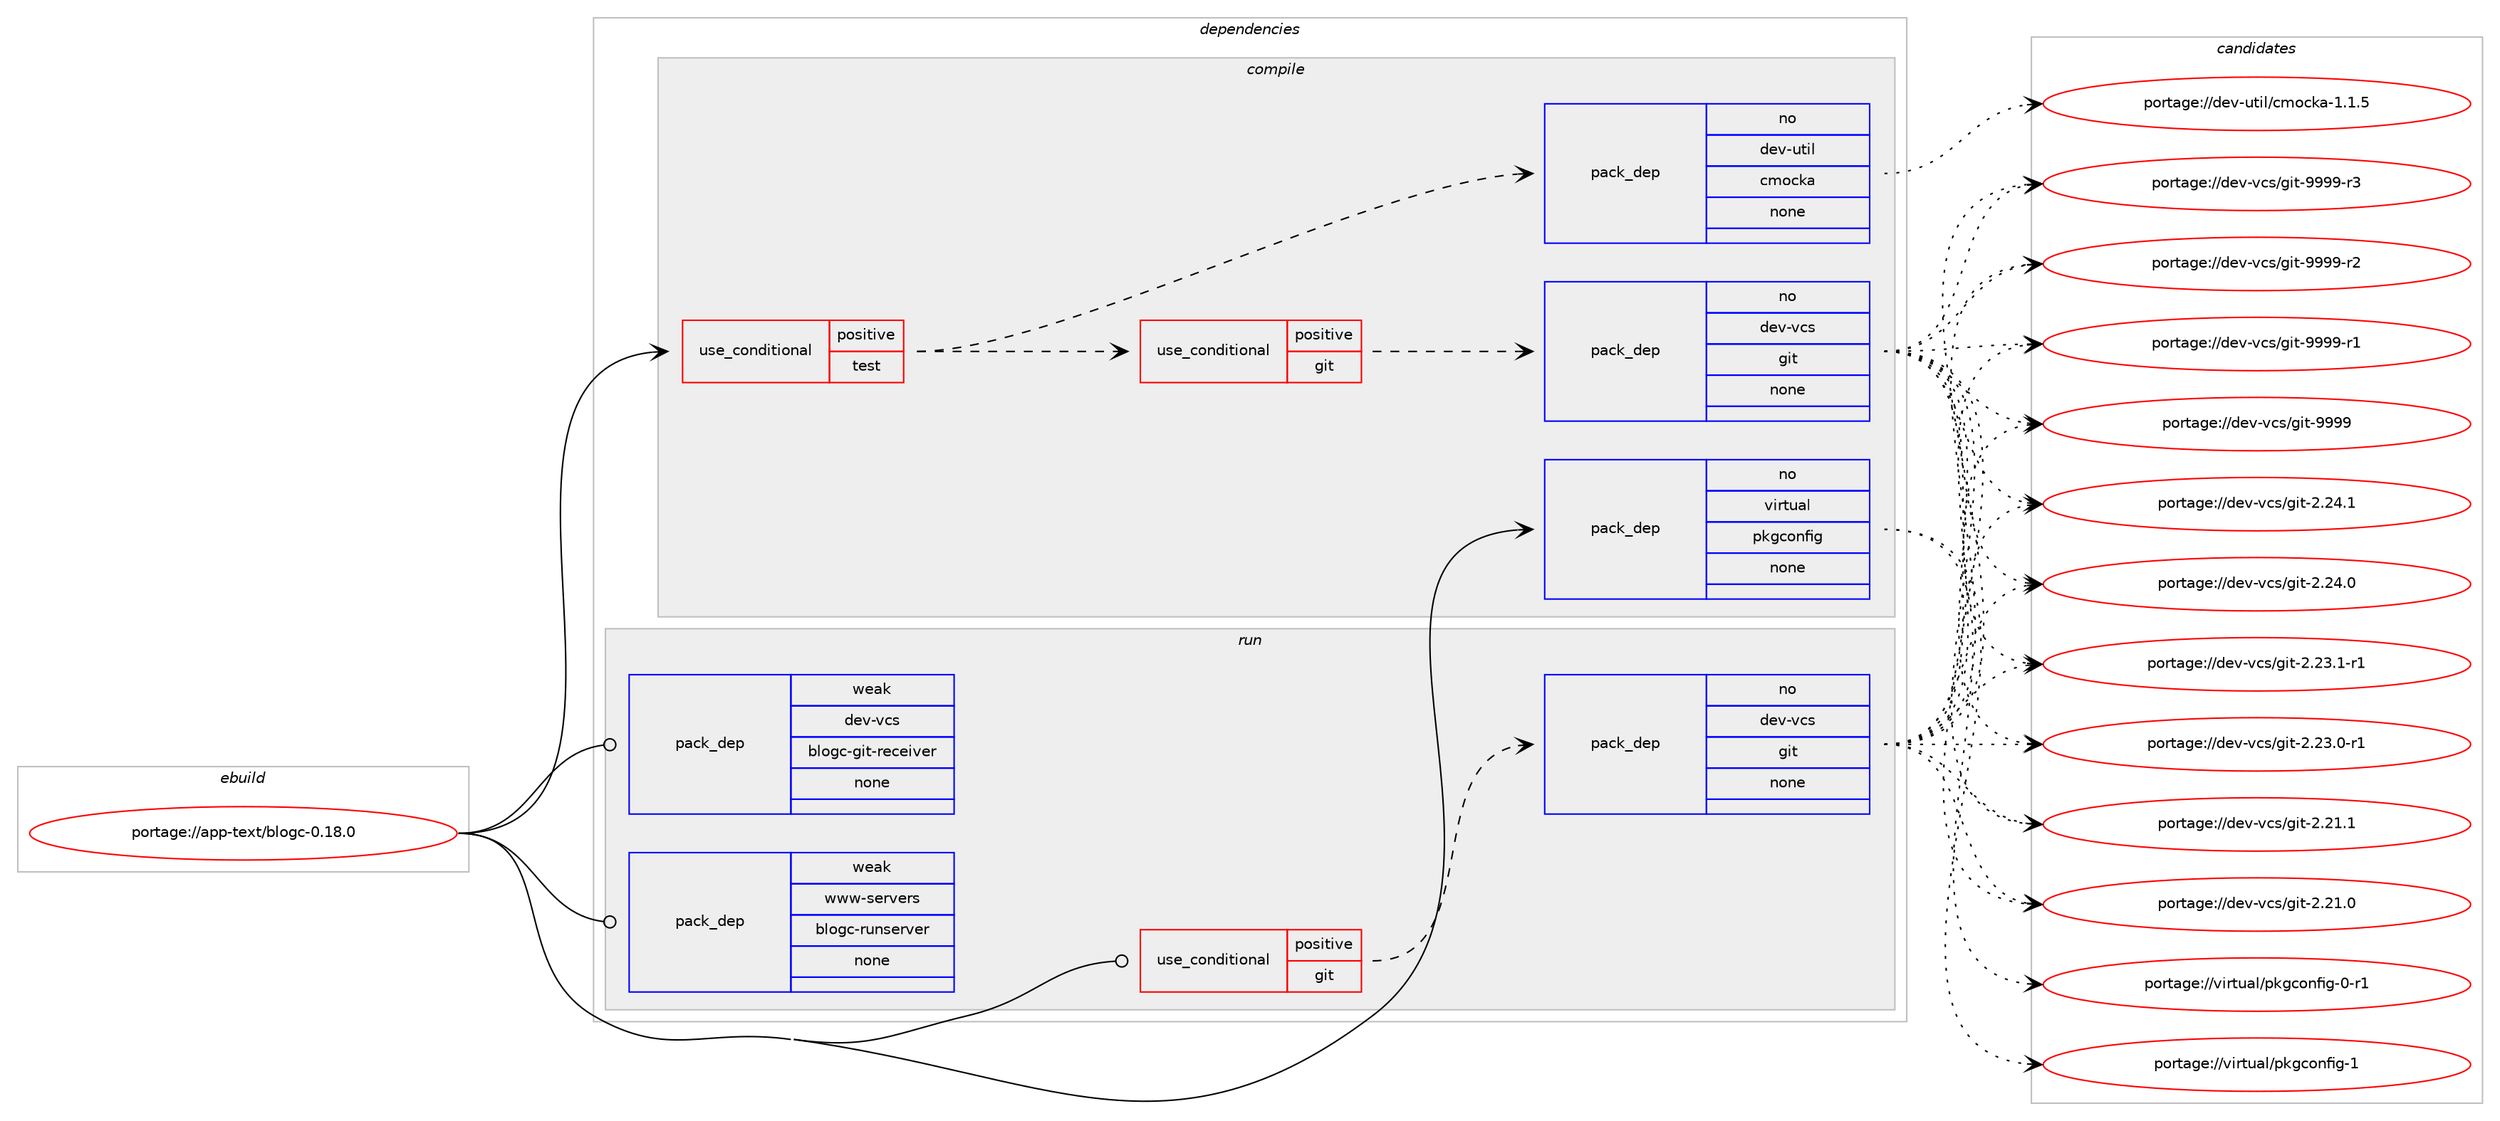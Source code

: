 digraph prolog {

# *************
# Graph options
# *************

newrank=true;
concentrate=true;
compound=true;
graph [rankdir=LR,fontname=Helvetica,fontsize=10,ranksep=1.5];#, ranksep=2.5, nodesep=0.2];
edge  [arrowhead=vee];
node  [fontname=Helvetica,fontsize=10];

# **********
# The ebuild
# **********

subgraph cluster_leftcol {
color=gray;
rank=same;
label=<<i>ebuild</i>>;
id [label="portage://app-text/blogc-0.18.0", color=red, width=4, href="../app-text/blogc-0.18.0.svg"];
}

# ****************
# The dependencies
# ****************

subgraph cluster_midcol {
color=gray;
label=<<i>dependencies</i>>;
subgraph cluster_compile {
fillcolor="#eeeeee";
style=filled;
label=<<i>compile</i>>;
subgraph cond140628 {
dependency599646 [label=<<TABLE BORDER="0" CELLBORDER="1" CELLSPACING="0" CELLPADDING="4"><TR><TD ROWSPAN="3" CELLPADDING="10">use_conditional</TD></TR><TR><TD>positive</TD></TR><TR><TD>test</TD></TR></TABLE>>, shape=none, color=red];
subgraph cond140629 {
dependency599647 [label=<<TABLE BORDER="0" CELLBORDER="1" CELLSPACING="0" CELLPADDING="4"><TR><TD ROWSPAN="3" CELLPADDING="10">use_conditional</TD></TR><TR><TD>positive</TD></TR><TR><TD>git</TD></TR></TABLE>>, shape=none, color=red];
subgraph pack451019 {
dependency599648 [label=<<TABLE BORDER="0" CELLBORDER="1" CELLSPACING="0" CELLPADDING="4" WIDTH="220"><TR><TD ROWSPAN="6" CELLPADDING="30">pack_dep</TD></TR><TR><TD WIDTH="110">no</TD></TR><TR><TD>dev-vcs</TD></TR><TR><TD>git</TD></TR><TR><TD>none</TD></TR><TR><TD></TD></TR></TABLE>>, shape=none, color=blue];
}
dependency599647:e -> dependency599648:w [weight=20,style="dashed",arrowhead="vee"];
}
dependency599646:e -> dependency599647:w [weight=20,style="dashed",arrowhead="vee"];
subgraph pack451020 {
dependency599649 [label=<<TABLE BORDER="0" CELLBORDER="1" CELLSPACING="0" CELLPADDING="4" WIDTH="220"><TR><TD ROWSPAN="6" CELLPADDING="30">pack_dep</TD></TR><TR><TD WIDTH="110">no</TD></TR><TR><TD>dev-util</TD></TR><TR><TD>cmocka</TD></TR><TR><TD>none</TD></TR><TR><TD></TD></TR></TABLE>>, shape=none, color=blue];
}
dependency599646:e -> dependency599649:w [weight=20,style="dashed",arrowhead="vee"];
}
id:e -> dependency599646:w [weight=20,style="solid",arrowhead="vee"];
subgraph pack451021 {
dependency599650 [label=<<TABLE BORDER="0" CELLBORDER="1" CELLSPACING="0" CELLPADDING="4" WIDTH="220"><TR><TD ROWSPAN="6" CELLPADDING="30">pack_dep</TD></TR><TR><TD WIDTH="110">no</TD></TR><TR><TD>virtual</TD></TR><TR><TD>pkgconfig</TD></TR><TR><TD>none</TD></TR><TR><TD></TD></TR></TABLE>>, shape=none, color=blue];
}
id:e -> dependency599650:w [weight=20,style="solid",arrowhead="vee"];
}
subgraph cluster_compileandrun {
fillcolor="#eeeeee";
style=filled;
label=<<i>compile and run</i>>;
}
subgraph cluster_run {
fillcolor="#eeeeee";
style=filled;
label=<<i>run</i>>;
subgraph cond140630 {
dependency599651 [label=<<TABLE BORDER="0" CELLBORDER="1" CELLSPACING="0" CELLPADDING="4"><TR><TD ROWSPAN="3" CELLPADDING="10">use_conditional</TD></TR><TR><TD>positive</TD></TR><TR><TD>git</TD></TR></TABLE>>, shape=none, color=red];
subgraph pack451022 {
dependency599652 [label=<<TABLE BORDER="0" CELLBORDER="1" CELLSPACING="0" CELLPADDING="4" WIDTH="220"><TR><TD ROWSPAN="6" CELLPADDING="30">pack_dep</TD></TR><TR><TD WIDTH="110">no</TD></TR><TR><TD>dev-vcs</TD></TR><TR><TD>git</TD></TR><TR><TD>none</TD></TR><TR><TD></TD></TR></TABLE>>, shape=none, color=blue];
}
dependency599651:e -> dependency599652:w [weight=20,style="dashed",arrowhead="vee"];
}
id:e -> dependency599651:w [weight=20,style="solid",arrowhead="odot"];
subgraph pack451023 {
dependency599653 [label=<<TABLE BORDER="0" CELLBORDER="1" CELLSPACING="0" CELLPADDING="4" WIDTH="220"><TR><TD ROWSPAN="6" CELLPADDING="30">pack_dep</TD></TR><TR><TD WIDTH="110">weak</TD></TR><TR><TD>dev-vcs</TD></TR><TR><TD>blogc-git-receiver</TD></TR><TR><TD>none</TD></TR><TR><TD></TD></TR></TABLE>>, shape=none, color=blue];
}
id:e -> dependency599653:w [weight=20,style="solid",arrowhead="odot"];
subgraph pack451024 {
dependency599654 [label=<<TABLE BORDER="0" CELLBORDER="1" CELLSPACING="0" CELLPADDING="4" WIDTH="220"><TR><TD ROWSPAN="6" CELLPADDING="30">pack_dep</TD></TR><TR><TD WIDTH="110">weak</TD></TR><TR><TD>www-servers</TD></TR><TR><TD>blogc-runserver</TD></TR><TR><TD>none</TD></TR><TR><TD></TD></TR></TABLE>>, shape=none, color=blue];
}
id:e -> dependency599654:w [weight=20,style="solid",arrowhead="odot"];
}
}

# **************
# The candidates
# **************

subgraph cluster_choices {
rank=same;
color=gray;
label=<<i>candidates</i>>;

subgraph choice451019 {
color=black;
nodesep=1;
choice10010111845118991154710310511645575757574511451 [label="portage://dev-vcs/git-9999-r3", color=red, width=4,href="../dev-vcs/git-9999-r3.svg"];
choice10010111845118991154710310511645575757574511450 [label="portage://dev-vcs/git-9999-r2", color=red, width=4,href="../dev-vcs/git-9999-r2.svg"];
choice10010111845118991154710310511645575757574511449 [label="portage://dev-vcs/git-9999-r1", color=red, width=4,href="../dev-vcs/git-9999-r1.svg"];
choice1001011184511899115471031051164557575757 [label="portage://dev-vcs/git-9999", color=red, width=4,href="../dev-vcs/git-9999.svg"];
choice10010111845118991154710310511645504650524649 [label="portage://dev-vcs/git-2.24.1", color=red, width=4,href="../dev-vcs/git-2.24.1.svg"];
choice10010111845118991154710310511645504650524648 [label="portage://dev-vcs/git-2.24.0", color=red, width=4,href="../dev-vcs/git-2.24.0.svg"];
choice100101118451189911547103105116455046505146494511449 [label="portage://dev-vcs/git-2.23.1-r1", color=red, width=4,href="../dev-vcs/git-2.23.1-r1.svg"];
choice100101118451189911547103105116455046505146484511449 [label="portage://dev-vcs/git-2.23.0-r1", color=red, width=4,href="../dev-vcs/git-2.23.0-r1.svg"];
choice10010111845118991154710310511645504650494649 [label="portage://dev-vcs/git-2.21.1", color=red, width=4,href="../dev-vcs/git-2.21.1.svg"];
choice10010111845118991154710310511645504650494648 [label="portage://dev-vcs/git-2.21.0", color=red, width=4,href="../dev-vcs/git-2.21.0.svg"];
dependency599648:e -> choice10010111845118991154710310511645575757574511451:w [style=dotted,weight="100"];
dependency599648:e -> choice10010111845118991154710310511645575757574511450:w [style=dotted,weight="100"];
dependency599648:e -> choice10010111845118991154710310511645575757574511449:w [style=dotted,weight="100"];
dependency599648:e -> choice1001011184511899115471031051164557575757:w [style=dotted,weight="100"];
dependency599648:e -> choice10010111845118991154710310511645504650524649:w [style=dotted,weight="100"];
dependency599648:e -> choice10010111845118991154710310511645504650524648:w [style=dotted,weight="100"];
dependency599648:e -> choice100101118451189911547103105116455046505146494511449:w [style=dotted,weight="100"];
dependency599648:e -> choice100101118451189911547103105116455046505146484511449:w [style=dotted,weight="100"];
dependency599648:e -> choice10010111845118991154710310511645504650494649:w [style=dotted,weight="100"];
dependency599648:e -> choice10010111845118991154710310511645504650494648:w [style=dotted,weight="100"];
}
subgraph choice451020 {
color=black;
nodesep=1;
choice1001011184511711610510847991091119910797454946494653 [label="portage://dev-util/cmocka-1.1.5", color=red, width=4,href="../dev-util/cmocka-1.1.5.svg"];
dependency599649:e -> choice1001011184511711610510847991091119910797454946494653:w [style=dotted,weight="100"];
}
subgraph choice451021 {
color=black;
nodesep=1;
choice1181051141161179710847112107103991111101021051034549 [label="portage://virtual/pkgconfig-1", color=red, width=4,href="../virtual/pkgconfig-1.svg"];
choice11810511411611797108471121071039911111010210510345484511449 [label="portage://virtual/pkgconfig-0-r1", color=red, width=4,href="../virtual/pkgconfig-0-r1.svg"];
dependency599650:e -> choice1181051141161179710847112107103991111101021051034549:w [style=dotted,weight="100"];
dependency599650:e -> choice11810511411611797108471121071039911111010210510345484511449:w [style=dotted,weight="100"];
}
subgraph choice451022 {
color=black;
nodesep=1;
choice10010111845118991154710310511645575757574511451 [label="portage://dev-vcs/git-9999-r3", color=red, width=4,href="../dev-vcs/git-9999-r3.svg"];
choice10010111845118991154710310511645575757574511450 [label="portage://dev-vcs/git-9999-r2", color=red, width=4,href="../dev-vcs/git-9999-r2.svg"];
choice10010111845118991154710310511645575757574511449 [label="portage://dev-vcs/git-9999-r1", color=red, width=4,href="../dev-vcs/git-9999-r1.svg"];
choice1001011184511899115471031051164557575757 [label="portage://dev-vcs/git-9999", color=red, width=4,href="../dev-vcs/git-9999.svg"];
choice10010111845118991154710310511645504650524649 [label="portage://dev-vcs/git-2.24.1", color=red, width=4,href="../dev-vcs/git-2.24.1.svg"];
choice10010111845118991154710310511645504650524648 [label="portage://dev-vcs/git-2.24.0", color=red, width=4,href="../dev-vcs/git-2.24.0.svg"];
choice100101118451189911547103105116455046505146494511449 [label="portage://dev-vcs/git-2.23.1-r1", color=red, width=4,href="../dev-vcs/git-2.23.1-r1.svg"];
choice100101118451189911547103105116455046505146484511449 [label="portage://dev-vcs/git-2.23.0-r1", color=red, width=4,href="../dev-vcs/git-2.23.0-r1.svg"];
choice10010111845118991154710310511645504650494649 [label="portage://dev-vcs/git-2.21.1", color=red, width=4,href="../dev-vcs/git-2.21.1.svg"];
choice10010111845118991154710310511645504650494648 [label="portage://dev-vcs/git-2.21.0", color=red, width=4,href="../dev-vcs/git-2.21.0.svg"];
dependency599652:e -> choice10010111845118991154710310511645575757574511451:w [style=dotted,weight="100"];
dependency599652:e -> choice10010111845118991154710310511645575757574511450:w [style=dotted,weight="100"];
dependency599652:e -> choice10010111845118991154710310511645575757574511449:w [style=dotted,weight="100"];
dependency599652:e -> choice1001011184511899115471031051164557575757:w [style=dotted,weight="100"];
dependency599652:e -> choice10010111845118991154710310511645504650524649:w [style=dotted,weight="100"];
dependency599652:e -> choice10010111845118991154710310511645504650524648:w [style=dotted,weight="100"];
dependency599652:e -> choice100101118451189911547103105116455046505146494511449:w [style=dotted,weight="100"];
dependency599652:e -> choice100101118451189911547103105116455046505146484511449:w [style=dotted,weight="100"];
dependency599652:e -> choice10010111845118991154710310511645504650494649:w [style=dotted,weight="100"];
dependency599652:e -> choice10010111845118991154710310511645504650494648:w [style=dotted,weight="100"];
}
subgraph choice451023 {
color=black;
nodesep=1;
}
subgraph choice451024 {
color=black;
nodesep=1;
}
}

}
